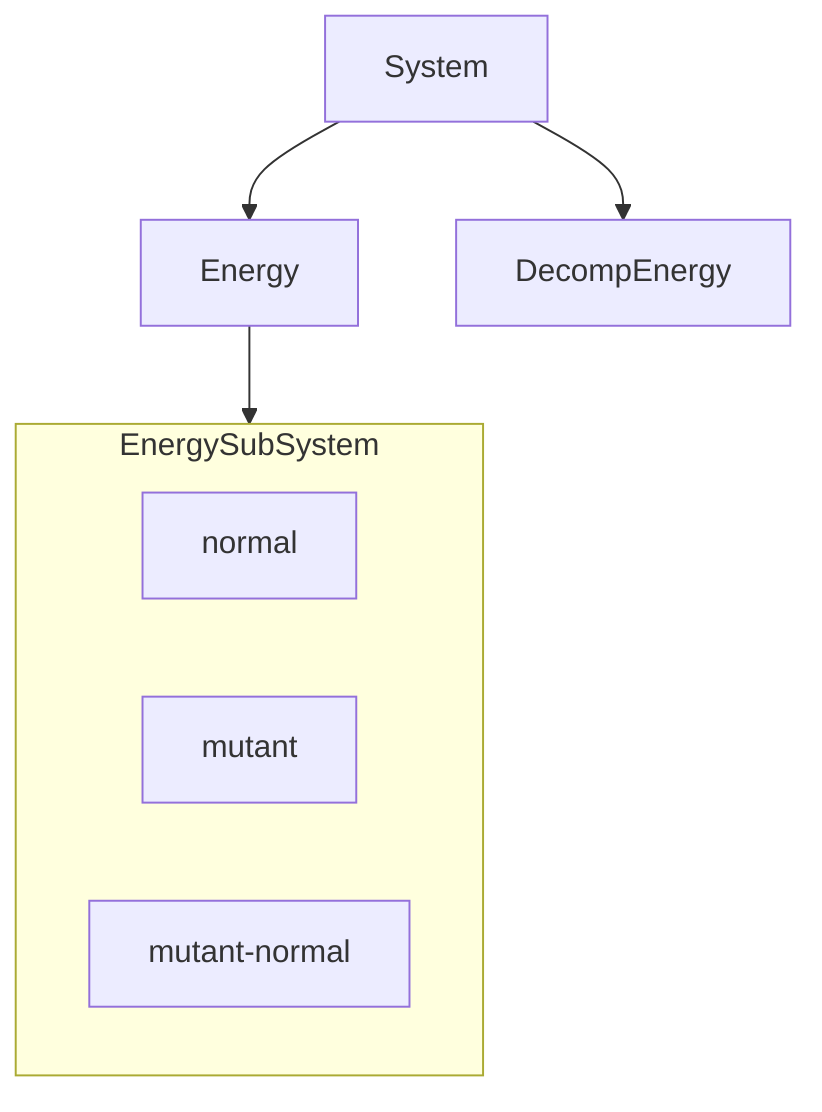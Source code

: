flowchart TD
    z1[System]

    a1[Energy]
    a2[DecompEnergy]

    z1 --> a1
    z1 --> a2

    subgraph b1[EnergySubSystem]
    c1[normal]
    c2[mutant]
    c3[mutant-normal]

    end
    a1 --> b1